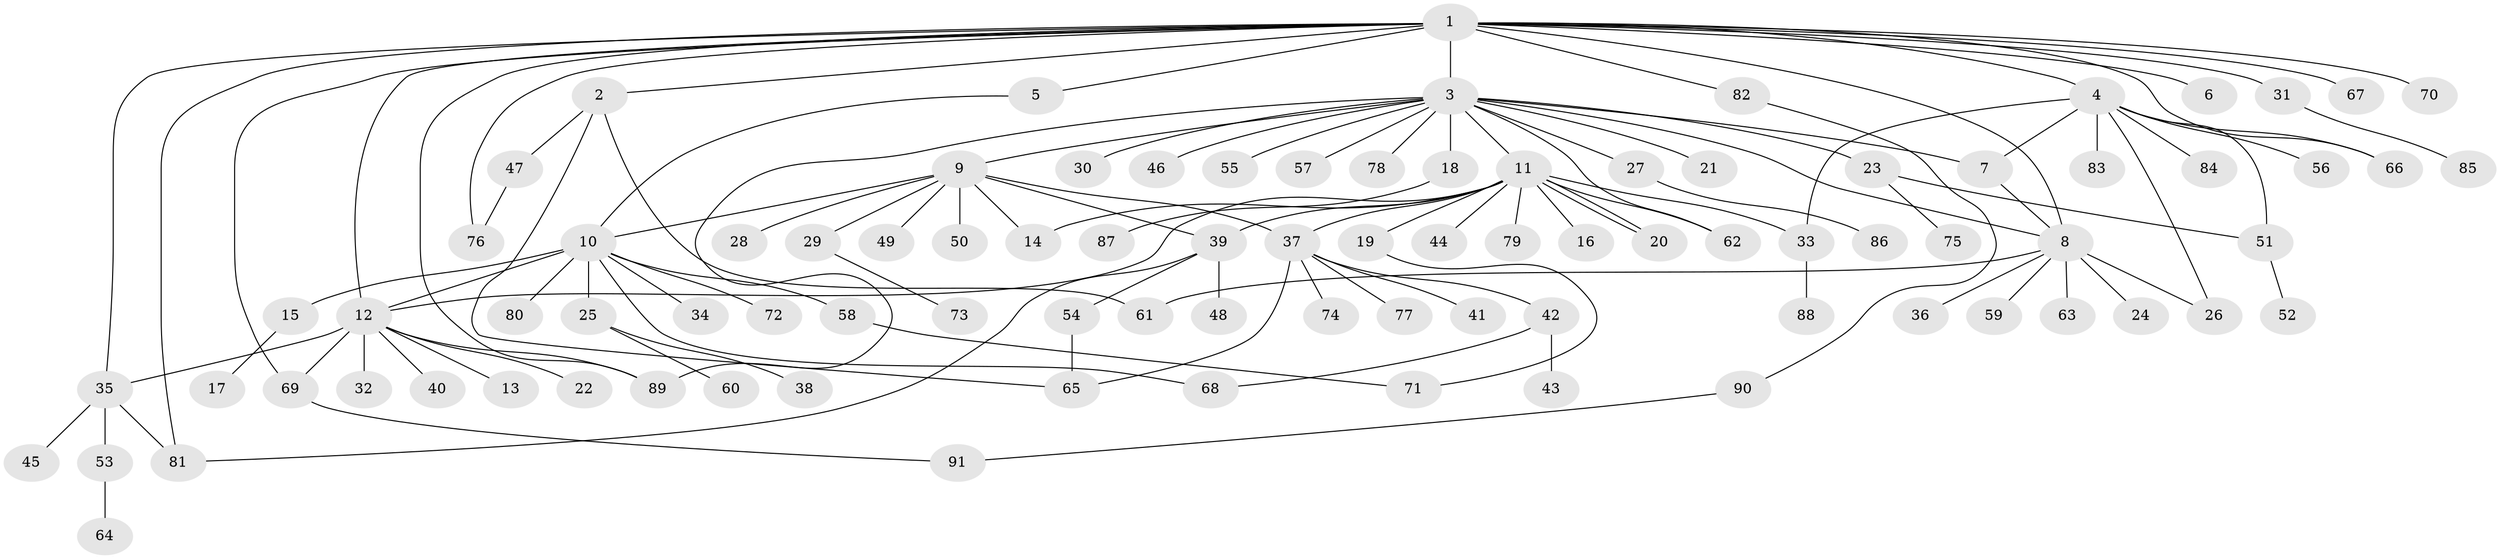// coarse degree distribution, {1: 0.4791666666666667, 8: 0.041666666666666664, 3: 0.10416666666666667, 7: 0.0625, 2: 0.1875, 5: 0.041666666666666664, 13: 0.020833333333333332, 14: 0.020833333333333332, 10: 0.020833333333333332, 4: 0.020833333333333332}
// Generated by graph-tools (version 1.1) at 2025/36/03/04/25 23:36:43]
// undirected, 91 vertices, 118 edges
graph export_dot {
  node [color=gray90,style=filled];
  1;
  2;
  3;
  4;
  5;
  6;
  7;
  8;
  9;
  10;
  11;
  12;
  13;
  14;
  15;
  16;
  17;
  18;
  19;
  20;
  21;
  22;
  23;
  24;
  25;
  26;
  27;
  28;
  29;
  30;
  31;
  32;
  33;
  34;
  35;
  36;
  37;
  38;
  39;
  40;
  41;
  42;
  43;
  44;
  45;
  46;
  47;
  48;
  49;
  50;
  51;
  52;
  53;
  54;
  55;
  56;
  57;
  58;
  59;
  60;
  61;
  62;
  63;
  64;
  65;
  66;
  67;
  68;
  69;
  70;
  71;
  72;
  73;
  74;
  75;
  76;
  77;
  78;
  79;
  80;
  81;
  82;
  83;
  84;
  85;
  86;
  87;
  88;
  89;
  90;
  91;
  1 -- 2;
  1 -- 3;
  1 -- 4;
  1 -- 5;
  1 -- 6;
  1 -- 8;
  1 -- 12;
  1 -- 31;
  1 -- 35;
  1 -- 66;
  1 -- 67;
  1 -- 69;
  1 -- 70;
  1 -- 76;
  1 -- 81;
  1 -- 82;
  1 -- 89;
  2 -- 47;
  2 -- 61;
  2 -- 65;
  3 -- 7;
  3 -- 8;
  3 -- 9;
  3 -- 11;
  3 -- 18;
  3 -- 21;
  3 -- 23;
  3 -- 27;
  3 -- 30;
  3 -- 46;
  3 -- 55;
  3 -- 57;
  3 -- 62;
  3 -- 78;
  3 -- 89;
  4 -- 7;
  4 -- 26;
  4 -- 33;
  4 -- 51;
  4 -- 56;
  4 -- 66;
  4 -- 83;
  4 -- 84;
  5 -- 10;
  7 -- 8;
  8 -- 24;
  8 -- 26;
  8 -- 36;
  8 -- 59;
  8 -- 61;
  8 -- 63;
  9 -- 10;
  9 -- 14;
  9 -- 28;
  9 -- 29;
  9 -- 37;
  9 -- 39;
  9 -- 49;
  9 -- 50;
  10 -- 12;
  10 -- 15;
  10 -- 25;
  10 -- 34;
  10 -- 58;
  10 -- 68;
  10 -- 72;
  10 -- 80;
  11 -- 12;
  11 -- 14;
  11 -- 16;
  11 -- 19;
  11 -- 20;
  11 -- 20;
  11 -- 33;
  11 -- 37;
  11 -- 39;
  11 -- 44;
  11 -- 62;
  11 -- 79;
  12 -- 13;
  12 -- 22;
  12 -- 32;
  12 -- 35;
  12 -- 40;
  12 -- 69;
  12 -- 89;
  15 -- 17;
  18 -- 87;
  19 -- 71;
  23 -- 51;
  23 -- 75;
  25 -- 38;
  25 -- 60;
  27 -- 86;
  29 -- 73;
  31 -- 85;
  33 -- 88;
  35 -- 45;
  35 -- 53;
  35 -- 81;
  37 -- 41;
  37 -- 42;
  37 -- 65;
  37 -- 74;
  37 -- 77;
  39 -- 48;
  39 -- 54;
  39 -- 81;
  42 -- 43;
  42 -- 68;
  47 -- 76;
  51 -- 52;
  53 -- 64;
  54 -- 65;
  58 -- 71;
  69 -- 91;
  82 -- 90;
  90 -- 91;
}
